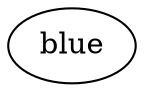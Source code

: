 digraph {
/*
  example stmt_list:
    foo -> bar
    biff -> baz

  example node_stmt:
    learn_c [label="learn C somehow"]
*/

blue [label=blue]
}
